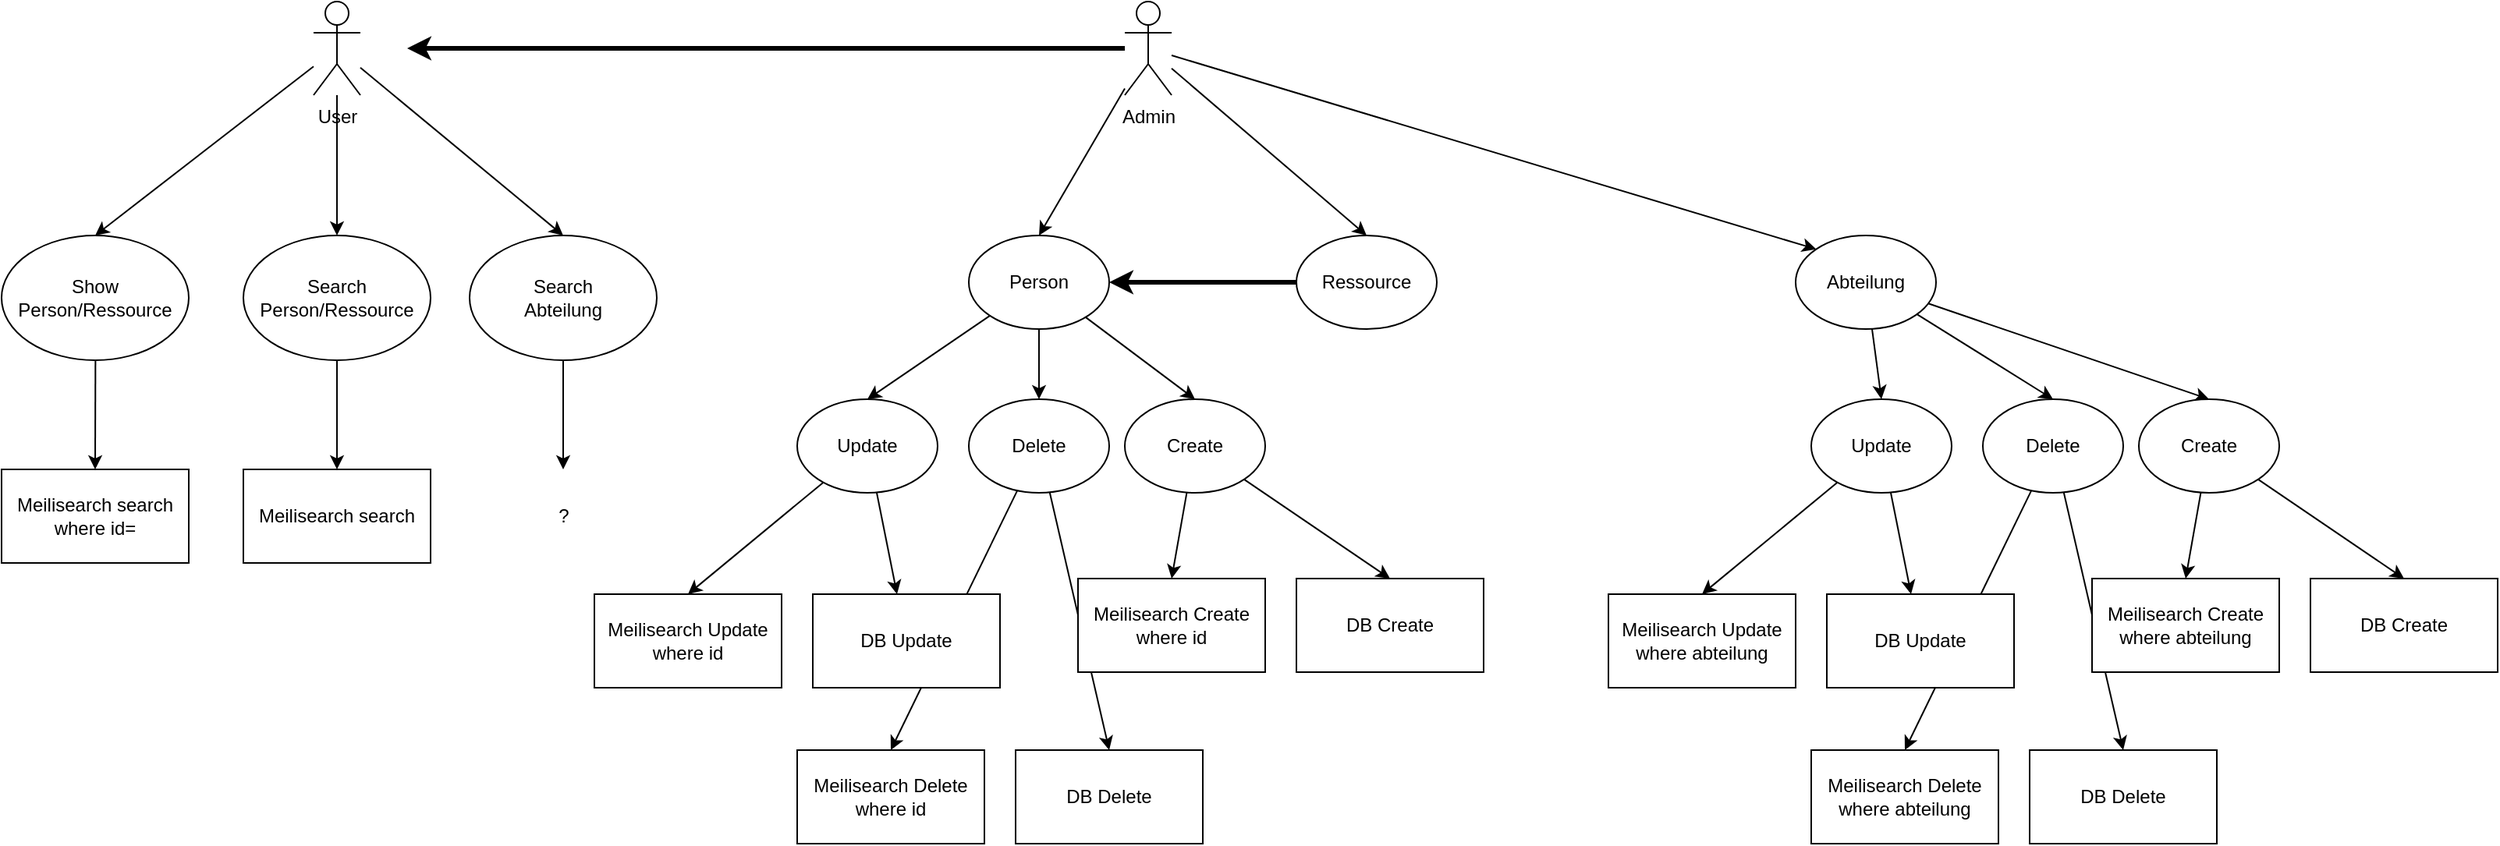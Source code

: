 <mxfile>
    <diagram id="QTmMGBjQ-KpTN1jqVqRy" name="Page-1">
        <mxGraphModel dx="1761" dy="789" grid="1" gridSize="10" guides="1" tooltips="1" connect="1" arrows="1" fold="1" page="1" pageScale="1" pageWidth="850" pageHeight="1100" math="0" shadow="0">
            <root>
                <object label="" Get="test" test="" id="0">
                    <mxCell/>
                </object>
                <mxCell id="1" parent="0"/>
                <mxCell id="7" style="edgeStyle=none;html=1;strokeWidth=3;" parent="1" source="2" edge="1">
                    <mxGeometry relative="1" as="geometry">
                        <mxPoint x="200" y="350" as="targetPoint"/>
                    </mxGeometry>
                </mxCell>
                <mxCell id="43" style="edgeStyle=none;html=1;entryX=0.5;entryY=0;entryDx=0;entryDy=0;" edge="1" parent="1" source="2" target="22">
                    <mxGeometry relative="1" as="geometry"/>
                </mxCell>
                <mxCell id="45" style="edgeStyle=none;html=1;entryX=0.5;entryY=0;entryDx=0;entryDy=0;strokeWidth=1;" edge="1" parent="1" source="2" target="23">
                    <mxGeometry relative="1" as="geometry"/>
                </mxCell>
                <mxCell id="46" style="edgeStyle=none;html=1;entryX=0;entryY=0;entryDx=0;entryDy=0;strokeWidth=1;" edge="1" parent="1" source="2" target="24">
                    <mxGeometry relative="1" as="geometry"/>
                </mxCell>
                <mxCell id="2" value="Admin" style="shape=umlActor;verticalLabelPosition=bottom;verticalAlign=top;html=1;outlineConnect=0;" parent="1" vertex="1">
                    <mxGeometry x="660" y="320" width="30" height="60" as="geometry"/>
                </mxCell>
                <mxCell id="10" style="edgeStyle=none;html=1;entryX=0.5;entryY=0;entryDx=0;entryDy=0;strokeWidth=1;" parent="1" source="3" target="9" edge="1">
                    <mxGeometry relative="1" as="geometry"/>
                </mxCell>
                <mxCell id="16" style="edgeStyle=none;html=1;entryX=0.5;entryY=0;entryDx=0;entryDy=0;strokeWidth=1;" parent="1" source="3" target="13" edge="1">
                    <mxGeometry relative="1" as="geometry"/>
                </mxCell>
                <mxCell id="18" style="edgeStyle=none;html=1;entryX=0.5;entryY=0;entryDx=0;entryDy=0;strokeWidth=1;" parent="1" source="3" target="17" edge="1">
                    <mxGeometry relative="1" as="geometry"/>
                </mxCell>
                <object label="User&lt;br&gt;" id="3">
                    <mxCell style="shape=umlActor;verticalLabelPosition=bottom;verticalAlign=top;html=1;outlineConnect=0;" parent="1" vertex="1">
                        <mxGeometry x="140" y="320" width="30" height="60" as="geometry"/>
                    </mxCell>
                </object>
                <mxCell id="6" value="Meilisearch search" style="rounded=0;whiteSpace=wrap;html=1;" parent="1" vertex="1">
                    <mxGeometry x="95" y="620" width="120" height="60" as="geometry"/>
                </mxCell>
                <mxCell id="12" style="edgeStyle=none;html=1;entryX=0.5;entryY=0;entryDx=0;entryDy=0;strokeWidth=1;" parent="1" source="9" target="6" edge="1">
                    <mxGeometry relative="1" as="geometry"/>
                </mxCell>
                <mxCell id="9" value="Search Person/Ressource" style="ellipse;whiteSpace=wrap;html=1;" parent="1" vertex="1">
                    <mxGeometry x="95" y="470" width="120" height="80" as="geometry"/>
                </mxCell>
                <mxCell id="14" style="edgeStyle=none;html=1;strokeWidth=1;" parent="1" source="13" edge="1">
                    <mxGeometry relative="1" as="geometry">
                        <mxPoint x="300" y="620" as="targetPoint"/>
                    </mxGeometry>
                </mxCell>
                <mxCell id="13" value="Search&lt;br&gt;Abteilung" style="ellipse;whiteSpace=wrap;html=1;" parent="1" vertex="1">
                    <mxGeometry x="240" y="470" width="120" height="80" as="geometry"/>
                </mxCell>
                <mxCell id="15" value="?" style="text;html=1;align=center;verticalAlign=middle;resizable=0;points=[];autosize=1;strokeColor=none;fillColor=none;" parent="1" vertex="1">
                    <mxGeometry x="285" y="635" width="30" height="30" as="geometry"/>
                </mxCell>
                <mxCell id="19" style="edgeStyle=none;html=1;strokeWidth=1;entryX=0.5;entryY=0;entryDx=0;entryDy=0;" parent="1" source="17" target="20" edge="1">
                    <mxGeometry relative="1" as="geometry">
                        <mxPoint y="620" as="targetPoint"/>
                    </mxGeometry>
                </mxCell>
                <mxCell id="17" value="Show Person/Ressource" style="ellipse;whiteSpace=wrap;html=1;" parent="1" vertex="1">
                    <mxGeometry x="-60" y="470" width="120" height="80" as="geometry"/>
                </mxCell>
                <mxCell id="20" value="Meilisearch search where id=" style="rounded=0;whiteSpace=wrap;html=1;" parent="1" vertex="1">
                    <mxGeometry x="-60" y="620" width="120" height="60" as="geometry"/>
                </mxCell>
                <mxCell id="28" style="edgeStyle=none;html=1;entryX=0.5;entryY=0;entryDx=0;entryDy=0;strokeWidth=1;" parent="1" source="22" target="25" edge="1">
                    <mxGeometry relative="1" as="geometry"/>
                </mxCell>
                <mxCell id="29" style="edgeStyle=none;html=1;entryX=0.5;entryY=0;entryDx=0;entryDy=0;strokeWidth=1;" parent="1" source="22" target="26" edge="1">
                    <mxGeometry relative="1" as="geometry"/>
                </mxCell>
                <mxCell id="30" style="edgeStyle=none;html=1;entryX=0.5;entryY=0;entryDx=0;entryDy=0;strokeWidth=1;" parent="1" source="22" target="27" edge="1">
                    <mxGeometry relative="1" as="geometry"/>
                </mxCell>
                <mxCell id="22" value="Person" style="ellipse;whiteSpace=wrap;html=1;" parent="1" vertex="1">
                    <mxGeometry x="560" y="470" width="90" height="60" as="geometry"/>
                </mxCell>
                <mxCell id="44" style="edgeStyle=none;html=1;entryX=1;entryY=0.5;entryDx=0;entryDy=0;strokeWidth=3;" edge="1" parent="1" source="23" target="22">
                    <mxGeometry relative="1" as="geometry"/>
                </mxCell>
                <mxCell id="23" value="Ressource" style="ellipse;whiteSpace=wrap;html=1;" parent="1" vertex="1">
                    <mxGeometry x="770" y="470" width="90" height="60" as="geometry"/>
                </mxCell>
                <mxCell id="62" style="edgeStyle=none;html=1;entryX=0.5;entryY=0;entryDx=0;entryDy=0;strokeWidth=1;" edge="1" parent="1" source="24" target="49">
                    <mxGeometry relative="1" as="geometry"/>
                </mxCell>
                <mxCell id="63" style="edgeStyle=none;html=1;entryX=0.5;entryY=0;entryDx=0;entryDy=0;strokeWidth=1;" edge="1" parent="1" source="24" target="52">
                    <mxGeometry relative="1" as="geometry"/>
                </mxCell>
                <mxCell id="64" style="edgeStyle=none;html=1;entryX=0.5;entryY=0;entryDx=0;entryDy=0;strokeWidth=1;" edge="1" parent="1" source="24" target="55">
                    <mxGeometry relative="1" as="geometry"/>
                </mxCell>
                <mxCell id="24" value="Abteilung" style="ellipse;whiteSpace=wrap;html=1;" parent="1" vertex="1">
                    <mxGeometry x="1090" y="470" width="90" height="60" as="geometry"/>
                </mxCell>
                <mxCell id="31" style="edgeStyle=none;html=1;strokeWidth=1;" parent="1" source="25" target="32" edge="1">
                    <mxGeometry relative="1" as="geometry">
                        <mxPoint x="495" y="700" as="targetPoint"/>
                    </mxGeometry>
                </mxCell>
                <mxCell id="34" style="edgeStyle=none;html=1;entryX=0.5;entryY=0;entryDx=0;entryDy=0;" edge="1" parent="1" source="25" target="33">
                    <mxGeometry relative="1" as="geometry"/>
                </mxCell>
                <mxCell id="25" value="Update" style="ellipse;whiteSpace=wrap;html=1;" parent="1" vertex="1">
                    <mxGeometry x="450" y="575" width="90" height="60" as="geometry"/>
                </mxCell>
                <mxCell id="37" style="edgeStyle=none;html=1;entryX=0.5;entryY=0;entryDx=0;entryDy=0;" edge="1" parent="1" source="26" target="35">
                    <mxGeometry relative="1" as="geometry"/>
                </mxCell>
                <mxCell id="38" style="edgeStyle=none;html=1;entryX=0.5;entryY=0;entryDx=0;entryDy=0;" edge="1" parent="1" source="26" target="36">
                    <mxGeometry relative="1" as="geometry"/>
                </mxCell>
                <mxCell id="26" value="Delete" style="ellipse;whiteSpace=wrap;html=1;" parent="1" vertex="1">
                    <mxGeometry x="560" y="575" width="90" height="60" as="geometry"/>
                </mxCell>
                <mxCell id="41" style="edgeStyle=none;html=1;entryX=0.5;entryY=0;entryDx=0;entryDy=0;" edge="1" parent="1" source="27" target="40">
                    <mxGeometry relative="1" as="geometry"/>
                </mxCell>
                <mxCell id="42" style="edgeStyle=none;html=1;entryX=0.5;entryY=0;entryDx=0;entryDy=0;" edge="1" parent="1" source="27" target="39">
                    <mxGeometry relative="1" as="geometry"/>
                </mxCell>
                <mxCell id="27" value="Create" style="ellipse;whiteSpace=wrap;html=1;" parent="1" vertex="1">
                    <mxGeometry x="660" y="575" width="90" height="60" as="geometry"/>
                </mxCell>
                <mxCell id="32" value="DB Update" style="rounded=0;whiteSpace=wrap;html=1;" parent="1" vertex="1">
                    <mxGeometry x="460" y="700" width="120" height="60" as="geometry"/>
                </mxCell>
                <mxCell id="33" value="Meilisearch Update&lt;br&gt;where id" style="rounded=0;whiteSpace=wrap;html=1;" parent="1" vertex="1">
                    <mxGeometry x="320" y="700" width="120" height="60" as="geometry"/>
                </mxCell>
                <mxCell id="35" value="DB Delete" style="rounded=0;whiteSpace=wrap;html=1;" vertex="1" parent="1">
                    <mxGeometry x="590" y="800" width="120" height="60" as="geometry"/>
                </mxCell>
                <mxCell id="36" value="Meilisearch Delete&lt;br&gt;where id" style="rounded=0;whiteSpace=wrap;html=1;" vertex="1" parent="1">
                    <mxGeometry x="450" y="800" width="120" height="60" as="geometry"/>
                </mxCell>
                <mxCell id="39" value="DB Create" style="rounded=0;whiteSpace=wrap;html=1;" vertex="1" parent="1">
                    <mxGeometry x="770" y="690" width="120" height="60" as="geometry"/>
                </mxCell>
                <mxCell id="40" value="Meilisearch Create&lt;br&gt;where id" style="rounded=0;whiteSpace=wrap;html=1;" vertex="1" parent="1">
                    <mxGeometry x="630" y="690" width="120" height="60" as="geometry"/>
                </mxCell>
                <mxCell id="47" style="edgeStyle=none;html=1;strokeWidth=1;" edge="1" parent="1" source="49" target="56">
                    <mxGeometry relative="1" as="geometry">
                        <mxPoint x="1145" y="700" as="targetPoint"/>
                    </mxGeometry>
                </mxCell>
                <mxCell id="48" style="edgeStyle=none;html=1;entryX=0.5;entryY=0;entryDx=0;entryDy=0;" edge="1" parent="1" source="49" target="57">
                    <mxGeometry relative="1" as="geometry"/>
                </mxCell>
                <mxCell id="49" value="Update" style="ellipse;whiteSpace=wrap;html=1;" vertex="1" parent="1">
                    <mxGeometry x="1100" y="575" width="90" height="60" as="geometry"/>
                </mxCell>
                <mxCell id="50" style="edgeStyle=none;html=1;entryX=0.5;entryY=0;entryDx=0;entryDy=0;" edge="1" parent="1" source="52" target="58">
                    <mxGeometry relative="1" as="geometry"/>
                </mxCell>
                <mxCell id="51" style="edgeStyle=none;html=1;entryX=0.5;entryY=0;entryDx=0;entryDy=0;" edge="1" parent="1" source="52" target="59">
                    <mxGeometry relative="1" as="geometry"/>
                </mxCell>
                <mxCell id="52" value="Delete" style="ellipse;whiteSpace=wrap;html=1;" vertex="1" parent="1">
                    <mxGeometry x="1210" y="575" width="90" height="60" as="geometry"/>
                </mxCell>
                <mxCell id="53" style="edgeStyle=none;html=1;entryX=0.5;entryY=0;entryDx=0;entryDy=0;" edge="1" parent="1" source="55" target="61">
                    <mxGeometry relative="1" as="geometry"/>
                </mxCell>
                <mxCell id="54" style="edgeStyle=none;html=1;entryX=0.5;entryY=0;entryDx=0;entryDy=0;" edge="1" parent="1" source="55" target="60">
                    <mxGeometry relative="1" as="geometry"/>
                </mxCell>
                <mxCell id="55" value="Create" style="ellipse;whiteSpace=wrap;html=1;" vertex="1" parent="1">
                    <mxGeometry x="1310" y="575" width="90" height="60" as="geometry"/>
                </mxCell>
                <mxCell id="56" value="DB Update" style="rounded=0;whiteSpace=wrap;html=1;" vertex="1" parent="1">
                    <mxGeometry x="1110" y="700" width="120" height="60" as="geometry"/>
                </mxCell>
                <mxCell id="57" value="Meilisearch Update where abteilung" style="rounded=0;whiteSpace=wrap;html=1;" vertex="1" parent="1">
                    <mxGeometry x="970" y="700" width="120" height="60" as="geometry"/>
                </mxCell>
                <mxCell id="58" value="DB Delete" style="rounded=0;whiteSpace=wrap;html=1;" vertex="1" parent="1">
                    <mxGeometry x="1240" y="800" width="120" height="60" as="geometry"/>
                </mxCell>
                <mxCell id="59" value="Meilisearch Delete&lt;br&gt;where abteilung" style="rounded=0;whiteSpace=wrap;html=1;" vertex="1" parent="1">
                    <mxGeometry x="1100" y="800" width="120" height="60" as="geometry"/>
                </mxCell>
                <mxCell id="60" value="DB Create" style="rounded=0;whiteSpace=wrap;html=1;" vertex="1" parent="1">
                    <mxGeometry x="1420" y="690" width="120" height="60" as="geometry"/>
                </mxCell>
                <mxCell id="61" value="Meilisearch Create&lt;br&gt;where abteilung" style="rounded=0;whiteSpace=wrap;html=1;" vertex="1" parent="1">
                    <mxGeometry x="1280" y="690" width="120" height="60" as="geometry"/>
                </mxCell>
            </root>
        </mxGraphModel>
    </diagram>
</mxfile>